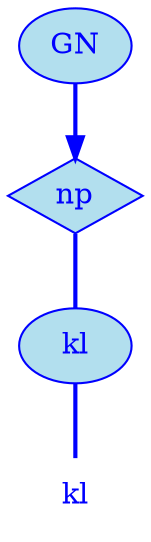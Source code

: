 digraph g {
	graph [bb="0,0,54,252"];
	node [label="\N"];
	graph [_draw_="c 5 -white C 5 -white P 4 0 0 0 252 54 252 54 0 ",
		xdotversion="1.2"];
	"mc1s1_t1#token84" [label=kl, shape=plaintext, fillcolor=lightblue2, fontcolor=blue, pos="27,18", width="0.75", height="0.50", _ldraw_="F 14.000000 11 -Times-Roman c 4 -blue T 27 13 0 12 2 -kl "];
	"mc1s1_W1#wordmc1s1_t1#token" [label=kl, shape=ellipse, fillcolor=lightblue2, fontcolor=blue, pos="27,90", width="0.75", height="0.50", color=blue, style=filled, _draw_="S 6 -filled c 4 -blue C 10 -lightblue2 E 27 90 27 18 ", _ldraw_="F 14.000000 11 -Times-Roman c 4 -blue T 27 85 0 12 2 -kl "];
	"mc1s1_P13#pos" [label=np, shape=diamond, fillcolor=lightblue2, fontcolor=blue, pos="27,162", width="0.75", height="0.50", color=blue, style=filled, _draw_="S 6 -filled c 4 -blue C 10 -lightblue2 P 4 27 180 0 162 27 144 54 162 ", _ldraw_="F 14.000000 11 -Times-Roman c 4 -blue T 27 157 0 17 2 -np "];
	"mc1s1_chk0#chunk" [label=GN, fillcolor=lightblue2, fontcolor=blue, pos="27,234", width="0.75", height="0.50", color=blue, style=filled, arrowhead=doubleoctagon, _draw_="S 6 -filled c 4 -blue C 10 -lightblue2 E 27 234 27 18 ", _ldraw_="F 14.000000 11 -Times-Roman c 4 -blue T 27 229 0 22 2 -GN "];
	"mc1s1_W1#wordmc1s1_t1#token" -> "mc1s1_t1#token84" [arrowhead=none, color=blue, fontcolor=blue, style=bold, minlen=1, pos="27,72 27,61 27,47 27,36", _draw_="S 4 -bold c 4 -blue B 4 27 72 27 61 27 47 27 36 "];
	"mc1s1_P13#pos" -> "mc1s1_W1#wordmc1s1_t1#token" [arrowhead=none, color=blue, fontcolor=blue, style=bold, minlen=1, pos="27,144 27,133 27,119 27,108", _draw_="S 4 -bold c 4 -blue B 4 27 144 27 133 27 119 27 108 "];
	"mc1s1_chk0#chunk" -> "mc1s1_P13#pos" [color=blue, fontcolor=blue, style=bold, minlen=1, pos="e,27,180 27,216 27,208 27,199 27,190", shape=normal, _draw_="S 4 -bold c 4 -blue B 4 27 216 27 208 27 199 27 190 ", _hdraw_="S 5 -solid S 15 -setlinewidth(1) c 4 -blue C 4 -blue P 3 31 190 27 180 24 190 "];
}
